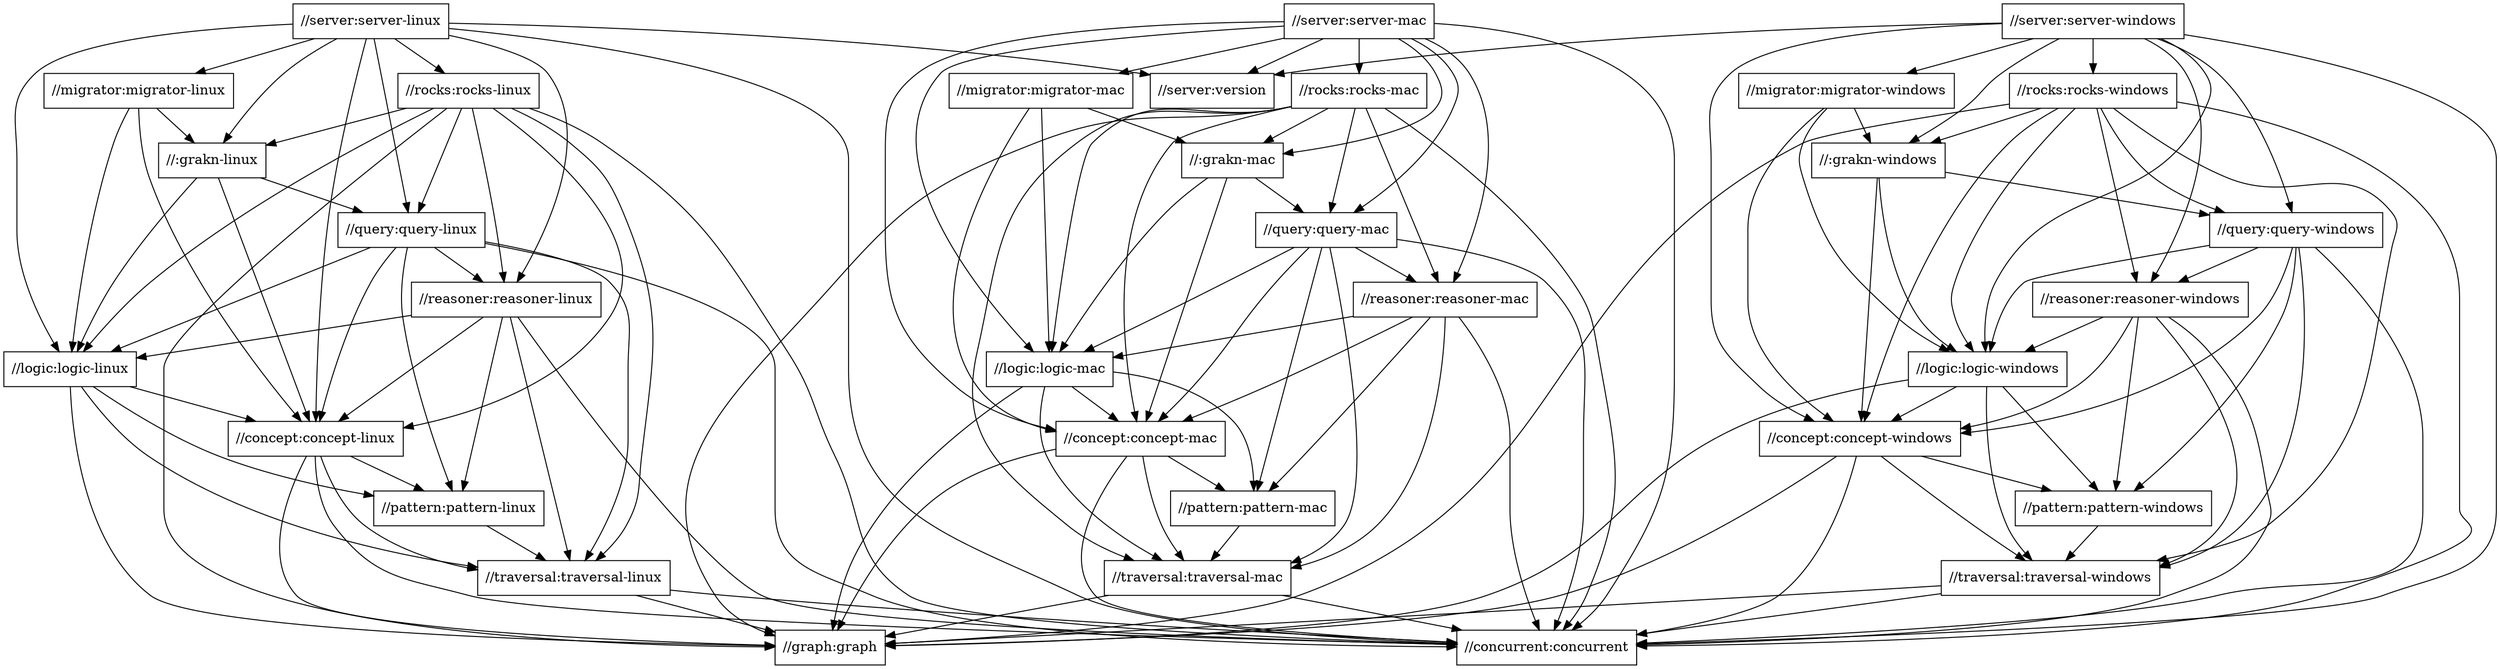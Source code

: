 digraph mygraph {
  node [shape=box];
  "//server:server-windows"
  "//server:server-windows" -> "//:grakn-windows"
  "//server:server-windows" -> "//server:version"
  "//server:server-windows" -> "//concept:concept-windows"
  "//server:server-windows" -> "//concurrent:concurrent"
  "//server:server-windows" -> "//logic:logic-windows"
  "//server:server-windows" -> "//migrator:migrator-windows"
  "//server:server-windows" -> "//query:query-windows"
  "//server:server-windows" -> "//reasoner:reasoner-windows"
  "//server:server-windows" -> "//rocks:rocks-windows"
  "//rocks:rocks-windows"
  "//rocks:rocks-windows" -> "//:grakn-windows"
  "//rocks:rocks-windows" -> "//traversal:traversal-windows"
  "//rocks:rocks-windows" -> "//concept:concept-windows"
  "//rocks:rocks-windows" -> "//concurrent:concurrent"
  "//rocks:rocks-windows" -> "//graph:graph"
  "//rocks:rocks-windows" -> "//logic:logic-windows"
  "//rocks:rocks-windows" -> "//query:query-windows"
  "//rocks:rocks-windows" -> "//reasoner:reasoner-windows"
  "//migrator:migrator-windows"
  "//migrator:migrator-windows" -> "//:grakn-windows"
  "//migrator:migrator-windows" -> "//concept:concept-windows"
  "//migrator:migrator-windows" -> "//logic:logic-windows"
  "//:grakn-windows"
  "//:grakn-windows" -> "//concept:concept-windows"
  "//:grakn-windows" -> "//logic:logic-windows"
  "//:grakn-windows" -> "//query:query-windows"
  "//query:query-windows"
  "//query:query-windows" -> "//traversal:traversal-windows"
  "//query:query-windows" -> "//concept:concept-windows"
  "//query:query-windows" -> "//concurrent:concurrent"
  "//query:query-windows" -> "//logic:logic-windows"
  "//query:query-windows" -> "//pattern:pattern-windows"
  "//query:query-windows" -> "//reasoner:reasoner-windows"
  "//reasoner:reasoner-windows"
  "//reasoner:reasoner-windows" -> "//concept:concept-windows"
  "//reasoner:reasoner-windows" -> "//concurrent:concurrent"
  "//reasoner:reasoner-windows" -> "//logic:logic-windows"
  "//reasoner:reasoner-windows" -> "//pattern:pattern-windows"
  "//reasoner:reasoner-windows" -> "//traversal:traversal-windows"
  "//logic:logic-windows"
  "//logic:logic-windows" -> "//concept:concept-windows"
  "//logic:logic-windows" -> "//graph:graph"
  "//logic:logic-windows" -> "//pattern:pattern-windows"
  "//logic:logic-windows" -> "//traversal:traversal-windows"
  "//server:server-linux"
  "//server:server-linux" -> "//:grakn-linux"
  "//server:server-linux" -> "//server:version"
  "//server:server-linux" -> "//concept:concept-linux"
  "//server:server-linux" -> "//concurrent:concurrent"
  "//server:server-linux" -> "//logic:logic-linux"
  "//server:server-linux" -> "//migrator:migrator-linux"
  "//server:server-linux" -> "//query:query-linux"
  "//server:server-linux" -> "//reasoner:reasoner-linux"
  "//server:server-linux" -> "//rocks:rocks-linux"
  "//rocks:rocks-linux"
  "//rocks:rocks-linux" -> "//:grakn-linux"
  "//rocks:rocks-linux" -> "//traversal:traversal-linux"
  "//rocks:rocks-linux" -> "//concept:concept-linux"
  "//rocks:rocks-linux" -> "//concurrent:concurrent"
  "//rocks:rocks-linux" -> "//graph:graph"
  "//rocks:rocks-linux" -> "//logic:logic-linux"
  "//rocks:rocks-linux" -> "//query:query-linux"
  "//rocks:rocks-linux" -> "//reasoner:reasoner-linux"
  "//migrator:migrator-linux"
  "//migrator:migrator-linux" -> "//:grakn-linux"
  "//migrator:migrator-linux" -> "//concept:concept-linux"
  "//migrator:migrator-linux" -> "//logic:logic-linux"
  "//:grakn-linux"
  "//:grakn-linux" -> "//concept:concept-linux"
  "//:grakn-linux" -> "//logic:logic-linux"
  "//:grakn-linux" -> "//query:query-linux"
  "//server:server-mac"
  "//server:server-mac" -> "//:grakn-mac"
  "//server:server-mac" -> "//server:version"
  "//server:server-mac" -> "//concept:concept-mac"
  "//server:server-mac" -> "//concurrent:concurrent"
  "//server:server-mac" -> "//logic:logic-mac"
  "//server:server-mac" -> "//migrator:migrator-mac"
  "//server:server-mac" -> "//query:query-mac"
  "//server:server-mac" -> "//reasoner:reasoner-mac"
  "//server:server-mac" -> "//rocks:rocks-mac"
  "//rocks:rocks-mac"
  "//rocks:rocks-mac" -> "//:grakn-mac"
  "//rocks:rocks-mac" -> "//traversal:traversal-mac"
  "//rocks:rocks-mac" -> "//concept:concept-mac"
  "//rocks:rocks-mac" -> "//concurrent:concurrent"
  "//rocks:rocks-mac" -> "//graph:graph"
  "//rocks:rocks-mac" -> "//logic:logic-mac"
  "//rocks:rocks-mac" -> "//query:query-mac"
  "//rocks:rocks-mac" -> "//reasoner:reasoner-mac"
  "//migrator:migrator-mac"
  "//migrator:migrator-mac" -> "//:grakn-mac"
  "//migrator:migrator-mac" -> "//concept:concept-mac"
  "//migrator:migrator-mac" -> "//logic:logic-mac"
  "//server:version"
  "//:grakn-mac"
  "//:grakn-mac" -> "//concept:concept-mac"
  "//:grakn-mac" -> "//logic:logic-mac"
  "//:grakn-mac" -> "//query:query-mac"
  "//concept:concept-windows"
  "//concept:concept-windows" -> "//concurrent:concurrent"
  "//concept:concept-windows" -> "//graph:graph"
  "//concept:concept-windows" -> "//pattern:pattern-windows"
  "//concept:concept-windows" -> "//traversal:traversal-windows"
  "//pattern:pattern-windows"
  "//pattern:pattern-windows" -> "//traversal:traversal-windows"
  "//traversal:traversal-windows"
  "//traversal:traversal-windows" -> "//concurrent:concurrent"
  "//traversal:traversal-windows" -> "//graph:graph"
  "//query:query-linux"
  "//query:query-linux" -> "//traversal:traversal-linux"
  "//query:query-linux" -> "//concept:concept-linux"
  "//query:query-linux" -> "//concurrent:concurrent"
  "//query:query-linux" -> "//logic:logic-linux"
  "//query:query-linux" -> "//pattern:pattern-linux"
  "//query:query-linux" -> "//reasoner:reasoner-linux"
  "//reasoner:reasoner-linux"
  "//reasoner:reasoner-linux" -> "//concept:concept-linux"
  "//reasoner:reasoner-linux" -> "//concurrent:concurrent"
  "//reasoner:reasoner-linux" -> "//logic:logic-linux"
  "//reasoner:reasoner-linux" -> "//pattern:pattern-linux"
  "//reasoner:reasoner-linux" -> "//traversal:traversal-linux"
  "//logic:logic-linux"
  "//logic:logic-linux" -> "//concept:concept-linux"
  "//logic:logic-linux" -> "//graph:graph"
  "//logic:logic-linux" -> "//pattern:pattern-linux"
  "//logic:logic-linux" -> "//traversal:traversal-linux"
  "//concept:concept-linux"
  "//concept:concept-linux" -> "//concurrent:concurrent"
  "//concept:concept-linux" -> "//graph:graph"
  "//concept:concept-linux" -> "//pattern:pattern-linux"
  "//concept:concept-linux" -> "//traversal:traversal-linux"
  "//pattern:pattern-linux"
  "//pattern:pattern-linux" -> "//traversal:traversal-linux"
  "//traversal:traversal-linux"
  "//traversal:traversal-linux" -> "//concurrent:concurrent"
  "//traversal:traversal-linux" -> "//graph:graph"
  "//query:query-mac"
  "//query:query-mac" -> "//traversal:traversal-mac"
  "//query:query-mac" -> "//concept:concept-mac"
  "//query:query-mac" -> "//concurrent:concurrent"
  "//query:query-mac" -> "//logic:logic-mac"
  "//query:query-mac" -> "//pattern:pattern-mac"
  "//query:query-mac" -> "//reasoner:reasoner-mac"
  "//reasoner:reasoner-mac"
  "//reasoner:reasoner-mac" -> "//concept:concept-mac"
  "//reasoner:reasoner-mac" -> "//concurrent:concurrent"
  "//reasoner:reasoner-mac" -> "//logic:logic-mac"
  "//reasoner:reasoner-mac" -> "//pattern:pattern-mac"
  "//reasoner:reasoner-mac" -> "//traversal:traversal-mac"
  "//logic:logic-mac"
  "//logic:logic-mac" -> "//concept:concept-mac"
  "//logic:logic-mac" -> "//graph:graph"
  "//logic:logic-mac" -> "//pattern:pattern-mac"
  "//logic:logic-mac" -> "//traversal:traversal-mac"
  "//concept:concept-mac"
  "//concept:concept-mac" -> "//concurrent:concurrent"
  "//concept:concept-mac" -> "//graph:graph"
  "//concept:concept-mac" -> "//pattern:pattern-mac"
  "//concept:concept-mac" -> "//traversal:traversal-mac"
  "//pattern:pattern-mac"
  "//pattern:pattern-mac" -> "//traversal:traversal-mac"
  "//traversal:traversal-mac"
  "//traversal:traversal-mac" -> "//concurrent:concurrent"
  "//traversal:traversal-mac" -> "//graph:graph"
  "//graph:graph"
  "//concurrent:concurrent"
}
